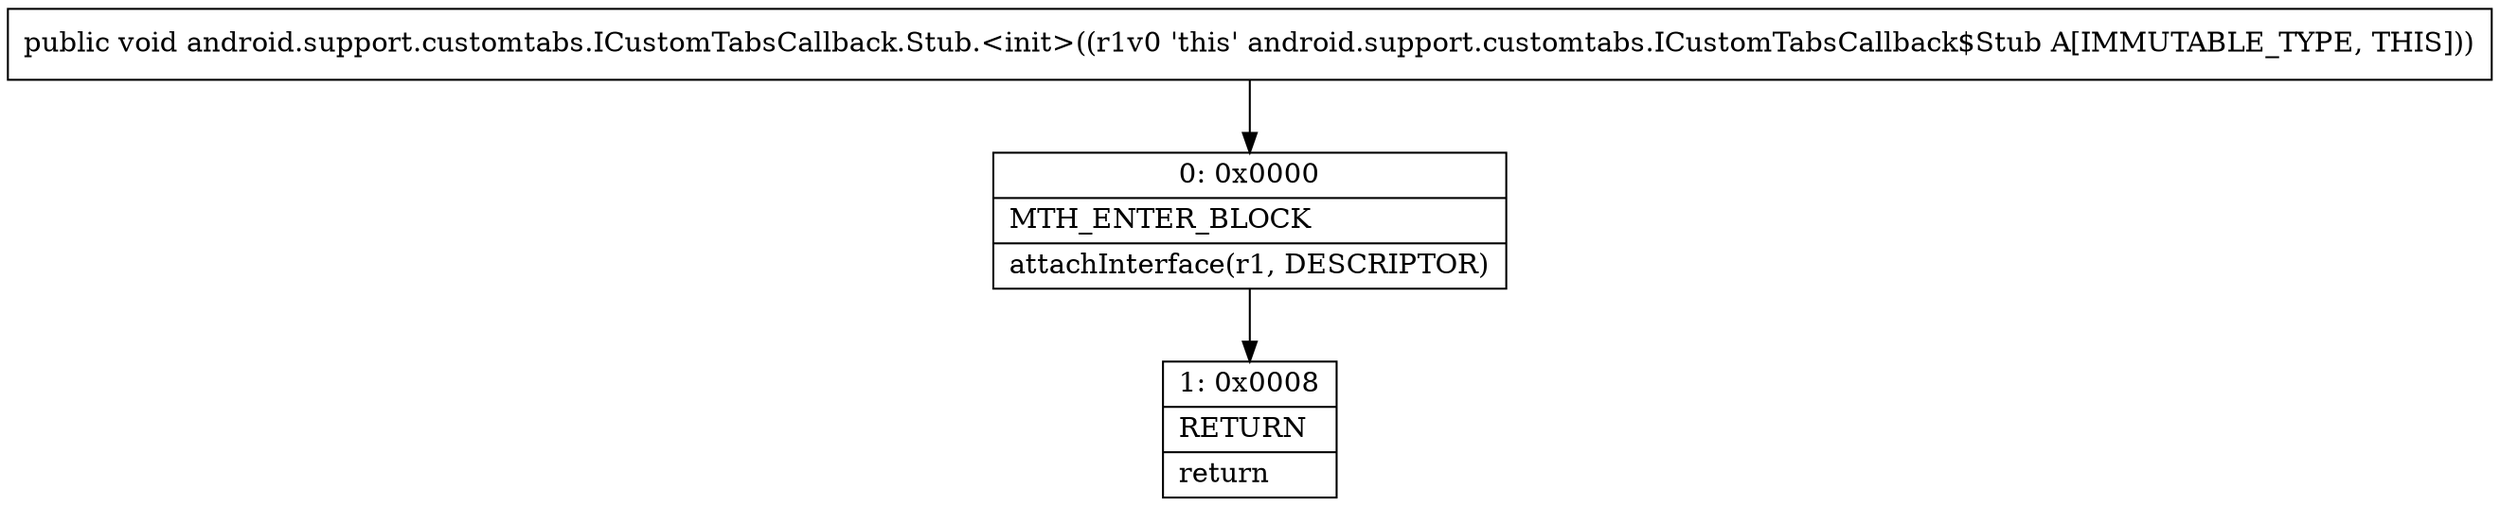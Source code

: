 digraph "CFG forandroid.support.customtabs.ICustomTabsCallback.Stub.\<init\>()V" {
Node_0 [shape=record,label="{0\:\ 0x0000|MTH_ENTER_BLOCK\l|attachInterface(r1, DESCRIPTOR)\l}"];
Node_1 [shape=record,label="{1\:\ 0x0008|RETURN\l|return\l}"];
MethodNode[shape=record,label="{public void android.support.customtabs.ICustomTabsCallback.Stub.\<init\>((r1v0 'this' android.support.customtabs.ICustomTabsCallback$Stub A[IMMUTABLE_TYPE, THIS])) }"];
MethodNode -> Node_0;
Node_0 -> Node_1;
}

